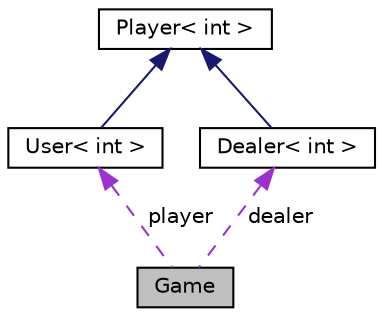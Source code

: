 digraph "Game"
{
  edge [fontname="Helvetica",fontsize="10",labelfontname="Helvetica",labelfontsize="10"];
  node [fontname="Helvetica",fontsize="10",shape=record];
  Node1 [label="Game",height=0.2,width=0.4,color="black", fillcolor="grey75", style="filled", fontcolor="black"];
  Node2 -> Node1 [dir="back",color="darkorchid3",fontsize="10",style="dashed",label=" player" ,fontname="Helvetica"];
  Node2 [label="User\< int \>",height=0.2,width=0.4,color="black", fillcolor="white", style="filled",URL="$class_user.html"];
  Node3 -> Node2 [dir="back",color="midnightblue",fontsize="10",style="solid",fontname="Helvetica"];
  Node3 [label="Player\< int \>",height=0.2,width=0.4,color="black", fillcolor="white", style="filled",URL="$class_player.html"];
  Node4 -> Node1 [dir="back",color="darkorchid3",fontsize="10",style="dashed",label=" dealer" ,fontname="Helvetica"];
  Node4 [label="Dealer\< int \>",height=0.2,width=0.4,color="black", fillcolor="white", style="filled",URL="$class_dealer.html"];
  Node3 -> Node4 [dir="back",color="midnightblue",fontsize="10",style="solid",fontname="Helvetica"];
}
